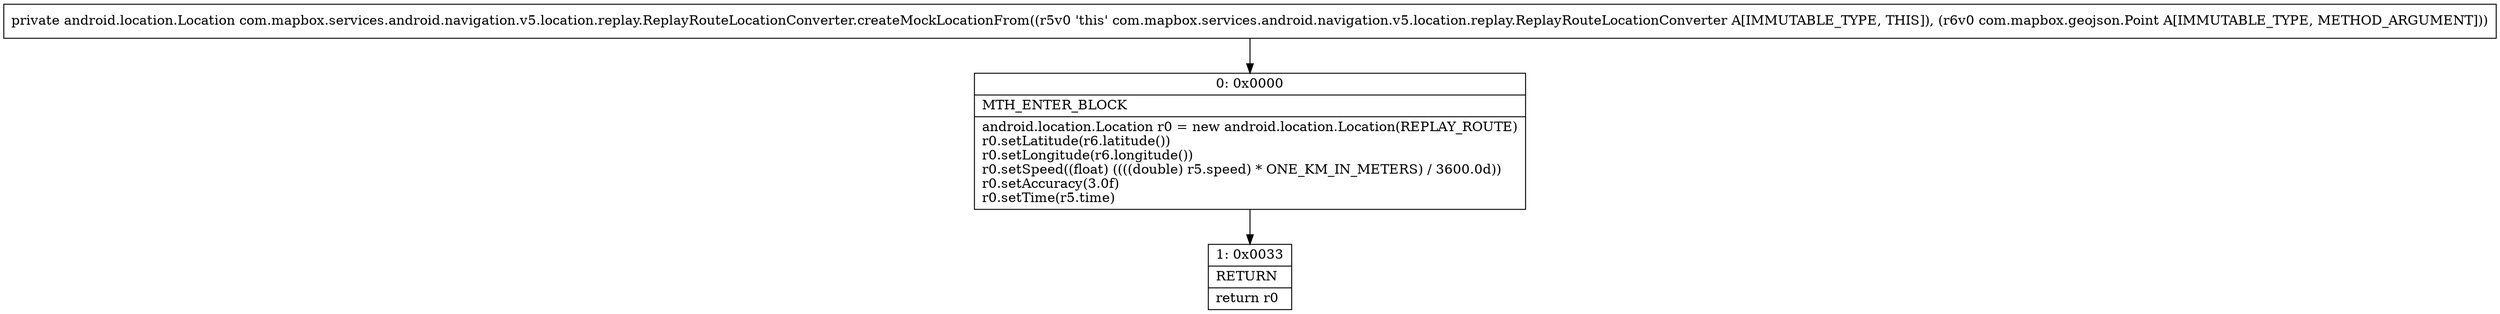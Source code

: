 digraph "CFG forcom.mapbox.services.android.navigation.v5.location.replay.ReplayRouteLocationConverter.createMockLocationFrom(Lcom\/mapbox\/geojson\/Point;)Landroid\/location\/Location;" {
Node_0 [shape=record,label="{0\:\ 0x0000|MTH_ENTER_BLOCK\l|android.location.Location r0 = new android.location.Location(REPLAY_ROUTE)\lr0.setLatitude(r6.latitude())\lr0.setLongitude(r6.longitude())\lr0.setSpeed((float) ((((double) r5.speed) * ONE_KM_IN_METERS) \/ 3600.0d))\lr0.setAccuracy(3.0f)\lr0.setTime(r5.time)\l}"];
Node_1 [shape=record,label="{1\:\ 0x0033|RETURN\l|return r0\l}"];
MethodNode[shape=record,label="{private android.location.Location com.mapbox.services.android.navigation.v5.location.replay.ReplayRouteLocationConverter.createMockLocationFrom((r5v0 'this' com.mapbox.services.android.navigation.v5.location.replay.ReplayRouteLocationConverter A[IMMUTABLE_TYPE, THIS]), (r6v0 com.mapbox.geojson.Point A[IMMUTABLE_TYPE, METHOD_ARGUMENT])) }"];
MethodNode -> Node_0;
Node_0 -> Node_1;
}

